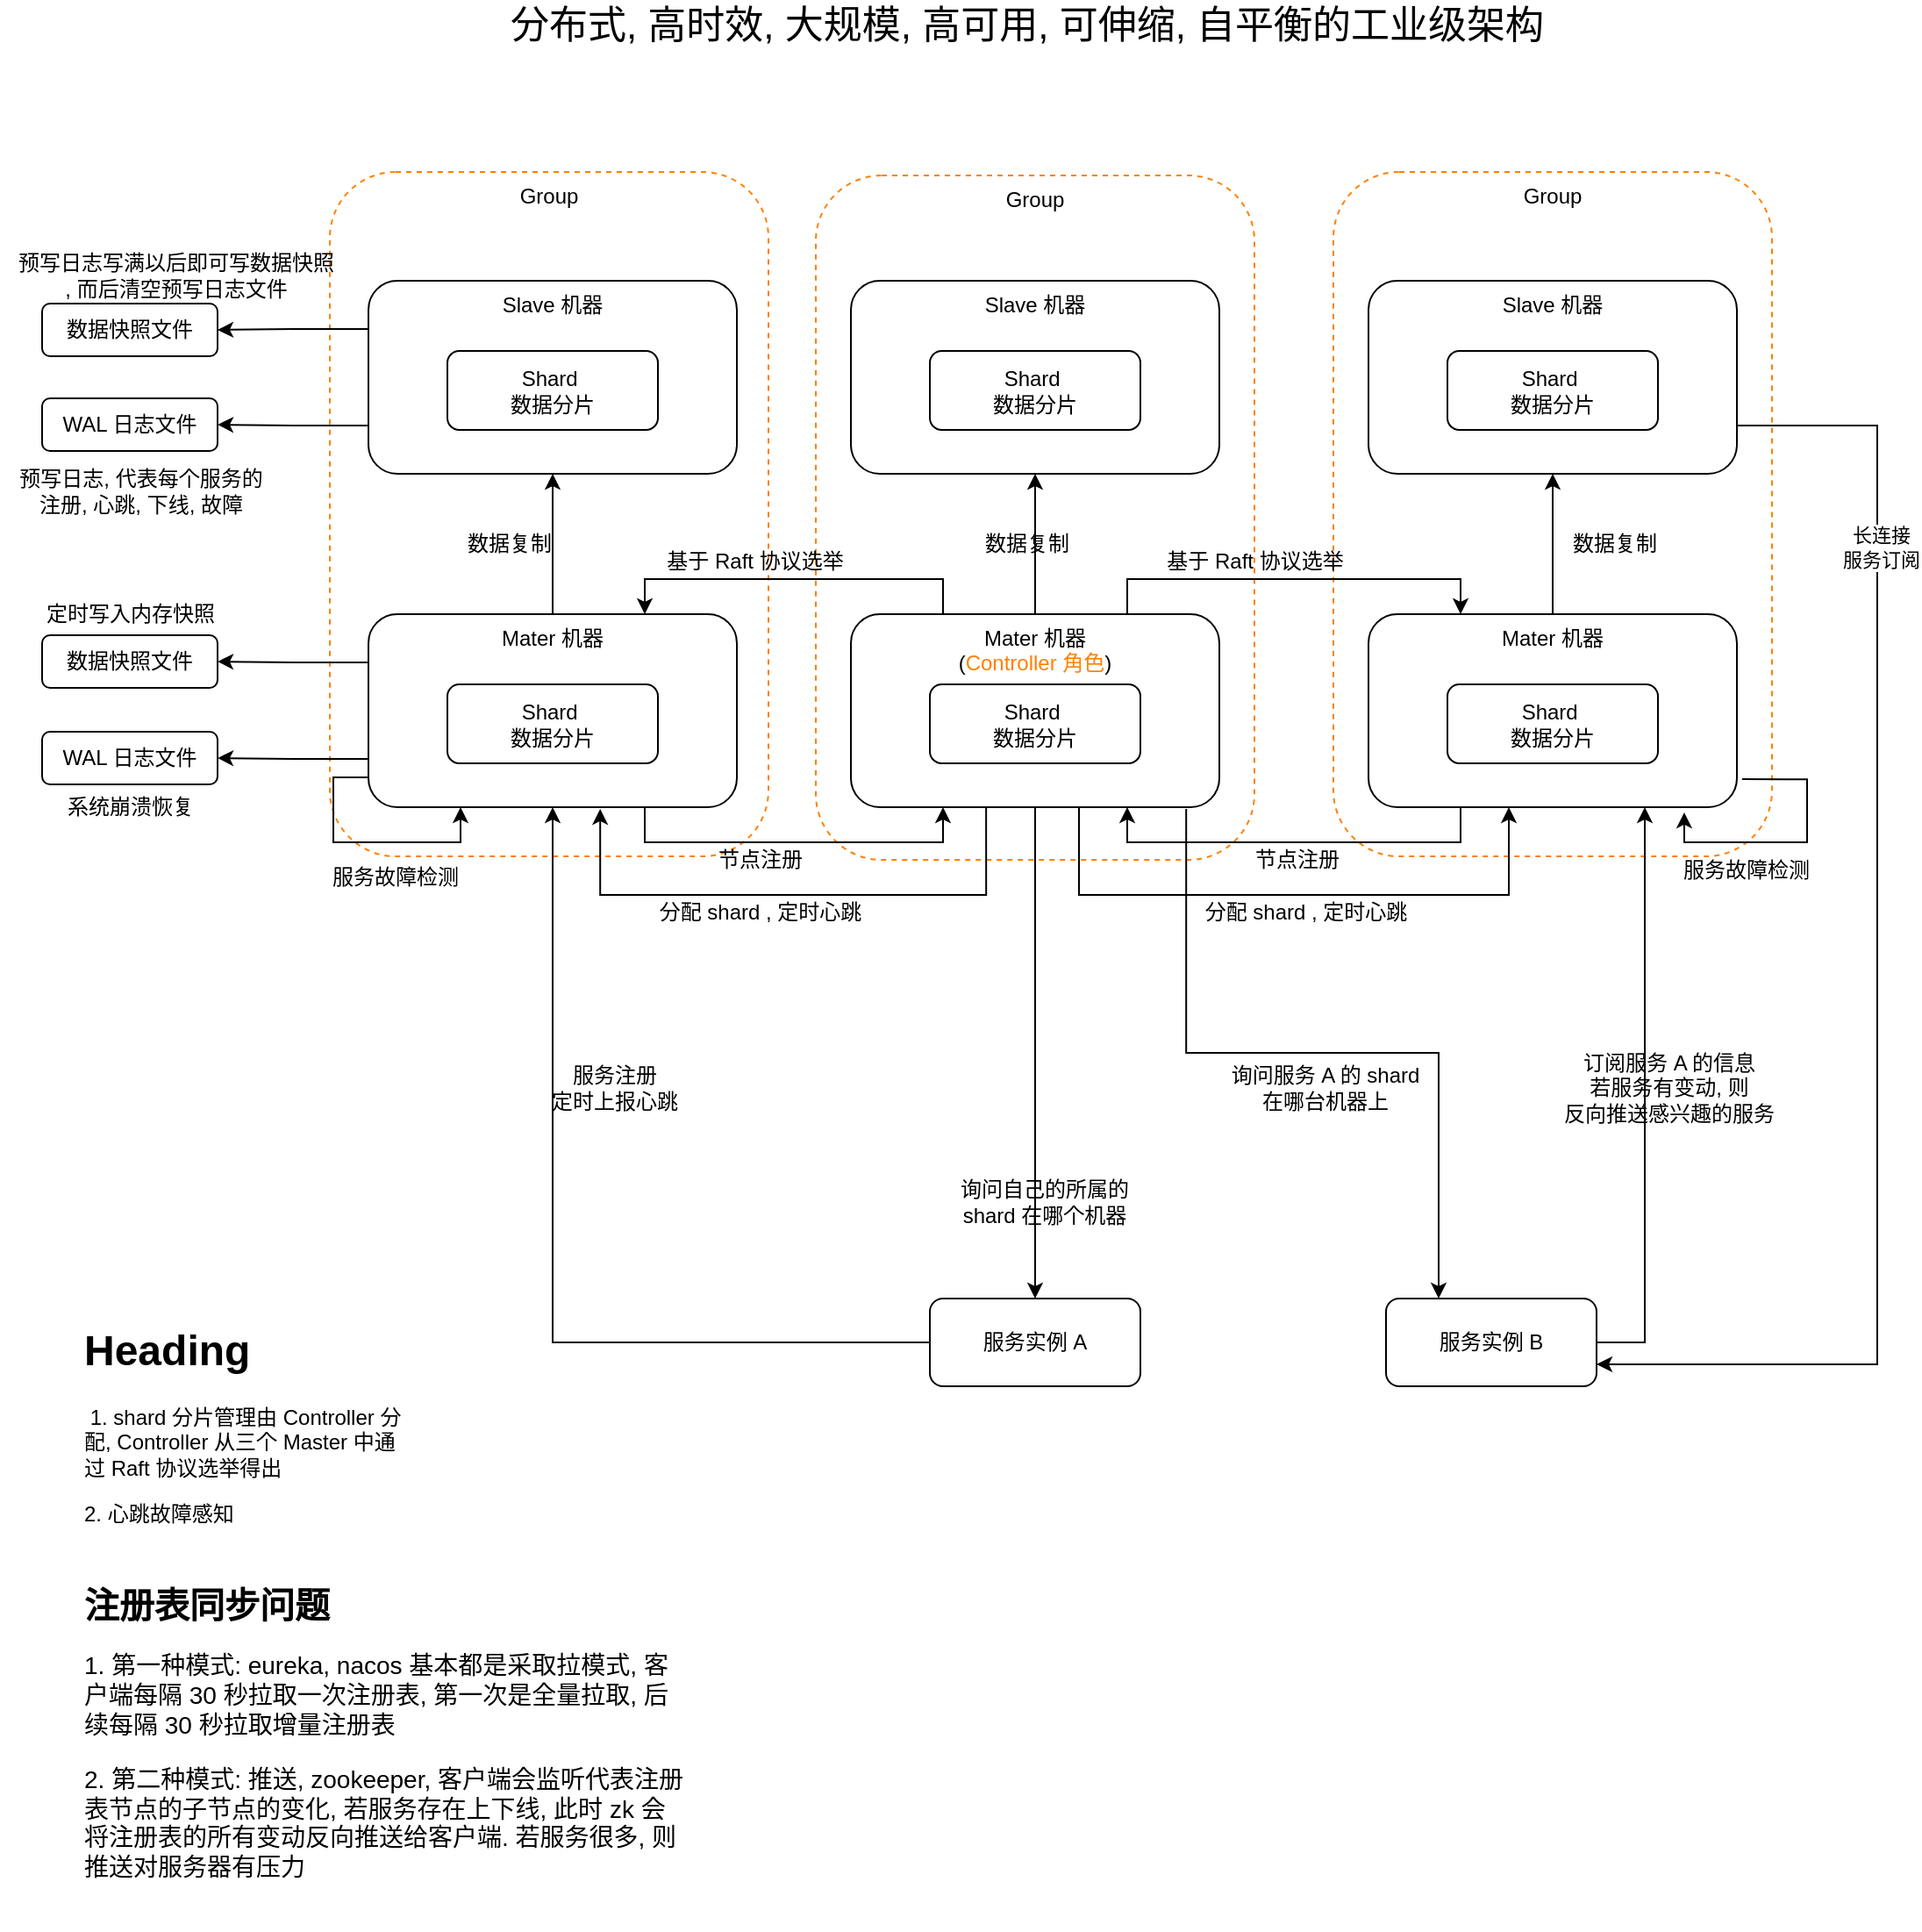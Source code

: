 <mxfile version="21.1.2" type="device" pages="2">
  <diagram id="O6fWldywMc8EjPMWapjO" name="高性能服务注册中心架构">
    <mxGraphModel dx="1418" dy="828" grid="1" gridSize="10" guides="1" tooltips="1" connect="1" arrows="1" fold="1" page="1" pageScale="1" pageWidth="850" pageHeight="1100" math="0" shadow="0">
      <root>
        <mxCell id="0" />
        <mxCell id="1" parent="0" />
        <mxCell id="zHOcSUtExslfYtkRugfd-67" value="Group" style="rounded=1;whiteSpace=wrap;html=1;verticalAlign=top;dashed=1;strokeColor=#FF8000;" parent="1" vertex="1">
          <mxGeometry x="193" y="188" width="250" height="390" as="geometry" />
        </mxCell>
        <mxCell id="zHOcSUtExslfYtkRugfd-66" value="Group" style="rounded=1;whiteSpace=wrap;html=1;verticalAlign=top;dashed=1;strokeColor=#FF8000;" parent="1" vertex="1">
          <mxGeometry x="765" y="188" width="250" height="390" as="geometry" />
        </mxCell>
        <mxCell id="zHOcSUtExslfYtkRugfd-63" value="Group" style="rounded=1;whiteSpace=wrap;html=1;verticalAlign=top;dashed=1;strokeColor=#FF8000;" parent="1" vertex="1">
          <mxGeometry x="470" y="190" width="250" height="390" as="geometry" />
        </mxCell>
        <mxCell id="zHOcSUtExslfYtkRugfd-23" style="edgeStyle=orthogonalEdgeStyle;rounded=0;orthogonalLoop=1;jettySize=auto;html=1;exitX=0;exitY=0.25;exitDx=0;exitDy=0;entryX=1;entryY=0.5;entryDx=0;entryDy=0;" parent="1" source="zHOcSUtExslfYtkRugfd-1" target="zHOcSUtExslfYtkRugfd-19" edge="1">
          <mxGeometry relative="1" as="geometry" />
        </mxCell>
        <mxCell id="zHOcSUtExslfYtkRugfd-24" style="edgeStyle=orthogonalEdgeStyle;rounded=0;orthogonalLoop=1;jettySize=auto;html=1;exitX=0;exitY=0.75;exitDx=0;exitDy=0;entryX=1;entryY=0.5;entryDx=0;entryDy=0;" parent="1" source="zHOcSUtExslfYtkRugfd-1" target="zHOcSUtExslfYtkRugfd-22" edge="1">
          <mxGeometry relative="1" as="geometry" />
        </mxCell>
        <mxCell id="zHOcSUtExslfYtkRugfd-1" value="Slave 机器" style="rounded=1;whiteSpace=wrap;html=1;verticalAlign=top;" parent="1" vertex="1">
          <mxGeometry x="215" y="250" width="210" height="110" as="geometry" />
        </mxCell>
        <mxCell id="zHOcSUtExslfYtkRugfd-2" value="Shard&amp;nbsp;&lt;br&gt;数据分片" style="rounded=1;whiteSpace=wrap;html=1;" parent="1" vertex="1">
          <mxGeometry x="260" y="290" width="120" height="45" as="geometry" />
        </mxCell>
        <mxCell id="zHOcSUtExslfYtkRugfd-5" style="edgeStyle=orthogonalEdgeStyle;rounded=0;orthogonalLoop=1;jettySize=auto;html=1;exitX=0.5;exitY=0;exitDx=0;exitDy=0;entryX=0.5;entryY=1;entryDx=0;entryDy=0;" parent="1" source="zHOcSUtExslfYtkRugfd-3" target="zHOcSUtExslfYtkRugfd-1" edge="1">
          <mxGeometry relative="1" as="geometry" />
        </mxCell>
        <mxCell id="zHOcSUtExslfYtkRugfd-25" style="edgeStyle=orthogonalEdgeStyle;rounded=0;orthogonalLoop=1;jettySize=auto;html=1;exitX=0;exitY=0.25;exitDx=0;exitDy=0;entryX=1;entryY=0.5;entryDx=0;entryDy=0;" parent="1" source="zHOcSUtExslfYtkRugfd-3" target="zHOcSUtExslfYtkRugfd-20" edge="1">
          <mxGeometry relative="1" as="geometry" />
        </mxCell>
        <mxCell id="zHOcSUtExslfYtkRugfd-26" style="edgeStyle=orthogonalEdgeStyle;rounded=0;orthogonalLoop=1;jettySize=auto;html=1;exitX=0;exitY=0.75;exitDx=0;exitDy=0;entryX=1;entryY=0.5;entryDx=0;entryDy=0;" parent="1" source="zHOcSUtExslfYtkRugfd-3" target="zHOcSUtExslfYtkRugfd-21" edge="1">
          <mxGeometry relative="1" as="geometry" />
        </mxCell>
        <mxCell id="zHOcSUtExslfYtkRugfd-41" style="edgeStyle=orthogonalEdgeStyle;rounded=0;orthogonalLoop=1;jettySize=auto;html=1;exitX=0.75;exitY=1;exitDx=0;exitDy=0;entryX=0.25;entryY=1;entryDx=0;entryDy=0;" parent="1" source="zHOcSUtExslfYtkRugfd-3" target="zHOcSUtExslfYtkRugfd-10" edge="1">
          <mxGeometry relative="1" as="geometry" />
        </mxCell>
        <mxCell id="zHOcSUtExslfYtkRugfd-3" value="Mater 机器" style="rounded=1;whiteSpace=wrap;html=1;verticalAlign=top;" parent="1" vertex="1">
          <mxGeometry x="215" y="440" width="210" height="110" as="geometry" />
        </mxCell>
        <mxCell id="zHOcSUtExslfYtkRugfd-4" value="Shard&amp;nbsp;&lt;br&gt;数据分片" style="rounded=1;whiteSpace=wrap;html=1;" parent="1" vertex="1">
          <mxGeometry x="260" y="480" width="120" height="45" as="geometry" />
        </mxCell>
        <mxCell id="zHOcSUtExslfYtkRugfd-6" value="数据复制" style="text;html=1;align=center;verticalAlign=middle;resizable=0;points=[];autosize=1;" parent="1" vertex="1">
          <mxGeometry x="265" y="390" width="60" height="20" as="geometry" />
        </mxCell>
        <mxCell id="zHOcSUtExslfYtkRugfd-7" value="Slave 机器" style="rounded=1;whiteSpace=wrap;html=1;verticalAlign=top;" parent="1" vertex="1">
          <mxGeometry x="490" y="250" width="210" height="110" as="geometry" />
        </mxCell>
        <mxCell id="zHOcSUtExslfYtkRugfd-8" value="Shard&amp;nbsp;&lt;br&gt;数据分片" style="rounded=1;whiteSpace=wrap;html=1;" parent="1" vertex="1">
          <mxGeometry x="535" y="290" width="120" height="45" as="geometry" />
        </mxCell>
        <mxCell id="zHOcSUtExslfYtkRugfd-9" style="edgeStyle=orthogonalEdgeStyle;rounded=0;orthogonalLoop=1;jettySize=auto;html=1;exitX=0.5;exitY=0;exitDx=0;exitDy=0;entryX=0.5;entryY=1;entryDx=0;entryDy=0;" parent="1" source="zHOcSUtExslfYtkRugfd-10" target="zHOcSUtExslfYtkRugfd-7" edge="1">
          <mxGeometry relative="1" as="geometry" />
        </mxCell>
        <mxCell id="zHOcSUtExslfYtkRugfd-31" style="edgeStyle=orthogonalEdgeStyle;rounded=0;orthogonalLoop=1;jettySize=auto;html=1;exitX=0.5;exitY=1;exitDx=0;exitDy=0;entryX=0.5;entryY=0;entryDx=0;entryDy=0;" parent="1" source="zHOcSUtExslfYtkRugfd-10" target="zHOcSUtExslfYtkRugfd-27" edge="1">
          <mxGeometry relative="1" as="geometry" />
        </mxCell>
        <mxCell id="zHOcSUtExslfYtkRugfd-35" style="edgeStyle=orthogonalEdgeStyle;rounded=0;orthogonalLoop=1;jettySize=auto;html=1;exitX=0.25;exitY=0;exitDx=0;exitDy=0;entryX=0.75;entryY=0;entryDx=0;entryDy=0;" parent="1" source="zHOcSUtExslfYtkRugfd-10" target="zHOcSUtExslfYtkRugfd-3" edge="1">
          <mxGeometry relative="1" as="geometry" />
        </mxCell>
        <mxCell id="zHOcSUtExslfYtkRugfd-37" style="edgeStyle=orthogonalEdgeStyle;rounded=0;orthogonalLoop=1;jettySize=auto;html=1;exitX=0.75;exitY=0;exitDx=0;exitDy=0;entryX=0.25;entryY=0;entryDx=0;entryDy=0;" parent="1" source="zHOcSUtExslfYtkRugfd-10" target="zHOcSUtExslfYtkRugfd-16" edge="1">
          <mxGeometry relative="1" as="geometry" />
        </mxCell>
        <mxCell id="zHOcSUtExslfYtkRugfd-45" style="edgeStyle=orthogonalEdgeStyle;rounded=0;orthogonalLoop=1;jettySize=auto;html=1;exitX=0.367;exitY=1;exitDx=0;exitDy=0;entryX=0.629;entryY=1.009;entryDx=0;entryDy=0;entryPerimeter=0;exitPerimeter=0;" parent="1" source="zHOcSUtExslfYtkRugfd-10" target="zHOcSUtExslfYtkRugfd-3" edge="1">
          <mxGeometry relative="1" as="geometry">
            <Array as="points">
              <mxPoint x="567" y="600" />
              <mxPoint x="347" y="600" />
            </Array>
          </mxGeometry>
        </mxCell>
        <mxCell id="zHOcSUtExslfYtkRugfd-48" style="edgeStyle=orthogonalEdgeStyle;rounded=0;orthogonalLoop=1;jettySize=auto;html=1;exitX=0.75;exitY=1;exitDx=0;exitDy=0;entryX=0.381;entryY=1;entryDx=0;entryDy=0;entryPerimeter=0;" parent="1" source="zHOcSUtExslfYtkRugfd-10" target="zHOcSUtExslfYtkRugfd-16" edge="1">
          <mxGeometry relative="1" as="geometry">
            <Array as="points">
              <mxPoint x="620" y="550" />
              <mxPoint x="620" y="600" />
              <mxPoint x="865" y="600" />
            </Array>
          </mxGeometry>
        </mxCell>
        <mxCell id="zHOcSUtExslfYtkRugfd-51" style="edgeStyle=orthogonalEdgeStyle;rounded=0;orthogonalLoop=1;jettySize=auto;html=1;exitX=0.91;exitY=1.009;exitDx=0;exitDy=0;entryX=0.25;entryY=0;entryDx=0;entryDy=0;exitPerimeter=0;" parent="1" source="zHOcSUtExslfYtkRugfd-10" target="zHOcSUtExslfYtkRugfd-49" edge="1">
          <mxGeometry relative="1" as="geometry" />
        </mxCell>
        <mxCell id="zHOcSUtExslfYtkRugfd-10" value="Mater 机器&lt;br&gt;(&lt;font color=&quot;#ff8000&quot;&gt;Controller 角色&lt;/font&gt;)" style="rounded=1;whiteSpace=wrap;html=1;verticalAlign=top;" parent="1" vertex="1">
          <mxGeometry x="490" y="440" width="210" height="110" as="geometry" />
        </mxCell>
        <mxCell id="zHOcSUtExslfYtkRugfd-11" value="Shard&amp;nbsp;&lt;br&gt;数据分片" style="rounded=1;whiteSpace=wrap;html=1;" parent="1" vertex="1">
          <mxGeometry x="535" y="480" width="120" height="45" as="geometry" />
        </mxCell>
        <mxCell id="zHOcSUtExslfYtkRugfd-12" value="数据复制" style="text;html=1;align=center;verticalAlign=middle;resizable=0;points=[];autosize=1;" parent="1" vertex="1">
          <mxGeometry x="560" y="390" width="60" height="20" as="geometry" />
        </mxCell>
        <mxCell id="zHOcSUtExslfYtkRugfd-61" style="edgeStyle=orthogonalEdgeStyle;rounded=0;orthogonalLoop=1;jettySize=auto;html=1;exitX=1;exitY=0.75;exitDx=0;exitDy=0;entryX=1;entryY=0.75;entryDx=0;entryDy=0;" parent="1" source="zHOcSUtExslfYtkRugfd-13" target="zHOcSUtExslfYtkRugfd-49" edge="1">
          <mxGeometry relative="1" as="geometry">
            <Array as="points">
              <mxPoint x="1075" y="333" />
              <mxPoint x="1075" y="868" />
            </Array>
          </mxGeometry>
        </mxCell>
        <mxCell id="zHOcSUtExslfYtkRugfd-62" value="长连接&lt;br&gt;服务订阅" style="edgeLabel;html=1;align=center;verticalAlign=middle;resizable=0;points=[];" parent="zHOcSUtExslfYtkRugfd-61" vertex="1" connectable="0">
          <mxGeometry x="-0.618" y="2" relative="1" as="geometry">
            <mxPoint y="1" as="offset" />
          </mxGeometry>
        </mxCell>
        <mxCell id="zHOcSUtExslfYtkRugfd-13" value="Slave 机器" style="rounded=1;whiteSpace=wrap;html=1;verticalAlign=top;" parent="1" vertex="1">
          <mxGeometry x="785" y="250" width="210" height="110" as="geometry" />
        </mxCell>
        <mxCell id="zHOcSUtExslfYtkRugfd-14" value="Shard&amp;nbsp;&lt;br&gt;数据分片" style="rounded=1;whiteSpace=wrap;html=1;" parent="1" vertex="1">
          <mxGeometry x="830" y="290" width="120" height="45" as="geometry" />
        </mxCell>
        <mxCell id="zHOcSUtExslfYtkRugfd-15" style="edgeStyle=orthogonalEdgeStyle;rounded=0;orthogonalLoop=1;jettySize=auto;html=1;exitX=0.5;exitY=0;exitDx=0;exitDy=0;entryX=0.5;entryY=1;entryDx=0;entryDy=0;" parent="1" source="zHOcSUtExslfYtkRugfd-16" target="zHOcSUtExslfYtkRugfd-13" edge="1">
          <mxGeometry relative="1" as="geometry" />
        </mxCell>
        <mxCell id="zHOcSUtExslfYtkRugfd-42" style="edgeStyle=orthogonalEdgeStyle;rounded=0;orthogonalLoop=1;jettySize=auto;html=1;exitX=0.25;exitY=1;exitDx=0;exitDy=0;entryX=0.75;entryY=1;entryDx=0;entryDy=0;" parent="1" source="zHOcSUtExslfYtkRugfd-16" target="zHOcSUtExslfYtkRugfd-10" edge="1">
          <mxGeometry relative="1" as="geometry" />
        </mxCell>
        <mxCell id="zHOcSUtExslfYtkRugfd-16" value="Mater 机器" style="rounded=1;whiteSpace=wrap;html=1;verticalAlign=top;" parent="1" vertex="1">
          <mxGeometry x="785" y="440" width="210" height="110" as="geometry" />
        </mxCell>
        <mxCell id="zHOcSUtExslfYtkRugfd-17" value="Shard&amp;nbsp;&lt;br&gt;数据分片" style="rounded=1;whiteSpace=wrap;html=1;" parent="1" vertex="1">
          <mxGeometry x="830" y="480" width="120" height="45" as="geometry" />
        </mxCell>
        <mxCell id="zHOcSUtExslfYtkRugfd-18" value="数据复制" style="text;html=1;align=center;verticalAlign=middle;resizable=0;points=[];autosize=1;" parent="1" vertex="1">
          <mxGeometry x="895" y="390" width="60" height="20" as="geometry" />
        </mxCell>
        <mxCell id="zHOcSUtExslfYtkRugfd-19" value="数据快照文件" style="rounded=1;whiteSpace=wrap;html=1;" parent="1" vertex="1">
          <mxGeometry x="29" y="263" width="100" height="30" as="geometry" />
        </mxCell>
        <mxCell id="zHOcSUtExslfYtkRugfd-20" value="数据快照文件" style="rounded=1;whiteSpace=wrap;html=1;" parent="1" vertex="1">
          <mxGeometry x="29" y="452" width="100" height="30" as="geometry" />
        </mxCell>
        <mxCell id="zHOcSUtExslfYtkRugfd-21" value="WAL 日志文件" style="rounded=1;whiteSpace=wrap;html=1;" parent="1" vertex="1">
          <mxGeometry x="29" y="507" width="100" height="30" as="geometry" />
        </mxCell>
        <mxCell id="zHOcSUtExslfYtkRugfd-22" value="WAL 日志文件" style="rounded=1;whiteSpace=wrap;html=1;" parent="1" vertex="1">
          <mxGeometry x="29" y="317" width="100" height="30" as="geometry" />
        </mxCell>
        <mxCell id="zHOcSUtExslfYtkRugfd-30" style="edgeStyle=orthogonalEdgeStyle;rounded=0;orthogonalLoop=1;jettySize=auto;html=1;exitX=0;exitY=0.5;exitDx=0;exitDy=0;entryX=0.5;entryY=1;entryDx=0;entryDy=0;" parent="1" source="zHOcSUtExslfYtkRugfd-27" target="zHOcSUtExslfYtkRugfd-3" edge="1">
          <mxGeometry relative="1" as="geometry" />
        </mxCell>
        <mxCell id="zHOcSUtExslfYtkRugfd-27" value="服务实例 A" style="rounded=1;whiteSpace=wrap;html=1;" parent="1" vertex="1">
          <mxGeometry x="535" y="830" width="120" height="50" as="geometry" />
        </mxCell>
        <mxCell id="zHOcSUtExslfYtkRugfd-29" value="服务注册&lt;br&gt;定时上报心跳" style="text;html=1;align=center;verticalAlign=middle;resizable=0;points=[];autosize=1;" parent="1" vertex="1">
          <mxGeometry x="310" y="695" width="90" height="30" as="geometry" />
        </mxCell>
        <mxCell id="zHOcSUtExslfYtkRugfd-32" value="询问自己的所属的 &lt;br&gt;shard 在哪个机器" style="text;html=1;align=center;verticalAlign=middle;resizable=0;points=[];autosize=1;" parent="1" vertex="1">
          <mxGeometry x="545" y="760" width="110" height="30" as="geometry" />
        </mxCell>
        <mxCell id="zHOcSUtExslfYtkRugfd-34" value="&lt;h1&gt;Heading&lt;/h1&gt;&lt;p&gt;&lt;span style=&quot;text-align: center&quot;&gt;&amp;nbsp;1. shard 分片管理由 Controller 分配, Controller 从三个 Master 中通过 Raft 协议选举得出&lt;/span&gt;&lt;br&gt;&lt;/p&gt;&lt;p&gt;&lt;span style=&quot;text-align: center&quot;&gt;2. 心跳故障感知&lt;/span&gt;&lt;/p&gt;&lt;p&gt;&lt;span style=&quot;text-align: center&quot;&gt;&lt;br&gt;&lt;/span&gt;&lt;/p&gt;" style="text;html=1;strokeColor=none;fillColor=none;spacing=5;spacingTop=-20;whiteSpace=wrap;overflow=hidden;rounded=0;" parent="1" vertex="1">
          <mxGeometry x="48" y="840" width="190" height="120" as="geometry" />
        </mxCell>
        <mxCell id="zHOcSUtExslfYtkRugfd-36" value="基于 Raft 协议选举" style="text;html=1;align=center;verticalAlign=middle;resizable=0;points=[];autosize=1;" parent="1" vertex="1">
          <mxGeometry x="375" y="400" width="120" height="20" as="geometry" />
        </mxCell>
        <mxCell id="zHOcSUtExslfYtkRugfd-38" value="基于 Raft 协议选举" style="text;html=1;align=center;verticalAlign=middle;resizable=0;points=[];autosize=1;" parent="1" vertex="1">
          <mxGeometry x="660" y="400" width="120" height="20" as="geometry" />
        </mxCell>
        <mxCell id="zHOcSUtExslfYtkRugfd-39" value="预写日志, 代表每个服务的&lt;br&gt;注册, 心跳, 下线, 故障" style="text;html=1;align=center;verticalAlign=middle;resizable=0;points=[];autosize=1;" parent="1" vertex="1">
          <mxGeometry x="10" y="355" width="150" height="30" as="geometry" />
        </mxCell>
        <mxCell id="zHOcSUtExslfYtkRugfd-40" value="系统崩溃恢复" style="text;html=1;align=center;verticalAlign=middle;resizable=0;points=[];autosize=1;" parent="1" vertex="1">
          <mxGeometry x="34" y="540" width="90" height="20" as="geometry" />
        </mxCell>
        <mxCell id="zHOcSUtExslfYtkRugfd-43" value="节点注册" style="text;html=1;align=center;verticalAlign=middle;resizable=0;points=[];autosize=1;" parent="1" vertex="1">
          <mxGeometry x="408" y="570" width="60" height="20" as="geometry" />
        </mxCell>
        <mxCell id="zHOcSUtExslfYtkRugfd-44" value="节点注册" style="text;html=1;align=center;verticalAlign=middle;resizable=0;points=[];autosize=1;" parent="1" vertex="1">
          <mxGeometry x="714" y="570" width="60" height="20" as="geometry" />
        </mxCell>
        <mxCell id="zHOcSUtExslfYtkRugfd-46" value="分配 shard , 定时心跳" style="text;html=1;align=center;verticalAlign=middle;resizable=0;points=[];autosize=1;" parent="1" vertex="1">
          <mxGeometry x="373" y="600" width="130" height="20" as="geometry" />
        </mxCell>
        <mxCell id="zHOcSUtExslfYtkRugfd-47" value="分配 shard , 定时心跳" style="text;html=1;align=center;verticalAlign=middle;resizable=0;points=[];autosize=1;" parent="1" vertex="1">
          <mxGeometry x="684" y="600" width="130" height="20" as="geometry" />
        </mxCell>
        <mxCell id="zHOcSUtExslfYtkRugfd-53" style="edgeStyle=orthogonalEdgeStyle;rounded=0;orthogonalLoop=1;jettySize=auto;html=1;exitX=1;exitY=0.5;exitDx=0;exitDy=0;entryX=0.75;entryY=1;entryDx=0;entryDy=0;" parent="1" source="zHOcSUtExslfYtkRugfd-49" target="zHOcSUtExslfYtkRugfd-16" edge="1">
          <mxGeometry relative="1" as="geometry" />
        </mxCell>
        <mxCell id="zHOcSUtExslfYtkRugfd-49" value="服务实例 B" style="rounded=1;whiteSpace=wrap;html=1;" parent="1" vertex="1">
          <mxGeometry x="795" y="830" width="120" height="50" as="geometry" />
        </mxCell>
        <mxCell id="zHOcSUtExslfYtkRugfd-50" value="&lt;h1 style=&quot;font-size: 20px&quot;&gt;注册表同步问题&lt;/h1&gt;&lt;p style=&quot;font-size: 14px&quot;&gt;&lt;font style=&quot;font-size: 14px&quot;&gt;1. 第一种模式: eureka, nacos 基本都是采取拉模式, 客户端每隔 30 秒拉取一次注册表, 第一次是全量拉取, 后续每隔 30 秒拉取增量注册表&lt;/font&gt;&lt;/p&gt;&lt;p style=&quot;font-size: 14px&quot;&gt;&lt;font style=&quot;font-size: 14px&quot;&gt;2. 第二种模式: 推送, zookeeper, 客户端会监听代表注册表节点的子节点的变化, 若服务存在上下线, 此时 zk 会将注册表的所有变动反向推送给客户端. 若服务很多, 则推送对服务器有压力&lt;/font&gt;&lt;/p&gt;" style="text;html=1;strokeColor=none;fillColor=none;spacing=5;spacingTop=-20;whiteSpace=wrap;overflow=hidden;rounded=0;" parent="1" vertex="1">
          <mxGeometry x="48" y="990" width="352" height="200" as="geometry" />
        </mxCell>
        <mxCell id="zHOcSUtExslfYtkRugfd-52" value="询问服务 A 的 shard &lt;br&gt;在哪台机器上" style="text;html=1;align=center;verticalAlign=middle;resizable=0;points=[];autosize=1;" parent="1" vertex="1">
          <mxGeometry x="700" y="695" width="120" height="30" as="geometry" />
        </mxCell>
        <mxCell id="zHOcSUtExslfYtkRugfd-54" value="订阅服务 A 的信息&lt;br&gt;若服务有变动, 则&lt;br&gt;反向推送感兴趣的服务" style="text;html=1;align=center;verticalAlign=middle;resizable=0;points=[];autosize=1;" parent="1" vertex="1">
          <mxGeometry x="886" y="685" width="140" height="50" as="geometry" />
        </mxCell>
        <mxCell id="zHOcSUtExslfYtkRugfd-55" value="定时写入内存快照" style="text;html=1;align=center;verticalAlign=middle;resizable=0;points=[];autosize=1;" parent="1" vertex="1">
          <mxGeometry x="24" y="430" width="110" height="20" as="geometry" />
        </mxCell>
        <mxCell id="zHOcSUtExslfYtkRugfd-56" value="预写日志写满以后即可写数据快照&lt;br&gt;, 而后清空预写日志文件" style="text;html=1;align=center;verticalAlign=middle;resizable=0;points=[];autosize=1;" parent="1" vertex="1">
          <mxGeometry x="5" y="232" width="200" height="30" as="geometry" />
        </mxCell>
        <mxCell id="zHOcSUtExslfYtkRugfd-57" style="edgeStyle=orthogonalEdgeStyle;rounded=0;orthogonalLoop=1;jettySize=auto;html=1;exitX=0;exitY=0.845;exitDx=0;exitDy=0;entryX=0.25;entryY=1;entryDx=0;entryDy=0;exitPerimeter=0;" parent="1" source="zHOcSUtExslfYtkRugfd-3" target="zHOcSUtExslfYtkRugfd-3" edge="1">
          <mxGeometry relative="1" as="geometry" />
        </mxCell>
        <mxCell id="zHOcSUtExslfYtkRugfd-58" value="服务故障检测" style="text;html=1;align=center;verticalAlign=middle;resizable=0;points=[];autosize=1;" parent="1" vertex="1">
          <mxGeometry x="185" y="580" width="90" height="20" as="geometry" />
        </mxCell>
        <mxCell id="zHOcSUtExslfYtkRugfd-59" value="服务故障检测" style="text;html=1;align=center;verticalAlign=middle;resizable=0;points=[];autosize=1;" parent="1" vertex="1">
          <mxGeometry x="955" y="576" width="90" height="20" as="geometry" />
        </mxCell>
        <mxCell id="zHOcSUtExslfYtkRugfd-60" style="edgeStyle=orthogonalEdgeStyle;rounded=0;orthogonalLoop=1;jettySize=auto;html=1;exitX=1.014;exitY=0.855;exitDx=0;exitDy=0;entryX=0.857;entryY=1.027;entryDx=0;entryDy=0;entryPerimeter=0;exitPerimeter=0;" parent="1" source="zHOcSUtExslfYtkRugfd-16" target="zHOcSUtExslfYtkRugfd-16" edge="1">
          <mxGeometry relative="1" as="geometry">
            <Array as="points">
              <mxPoint x="1035" y="534" />
              <mxPoint x="1035" y="570" />
              <mxPoint x="965" y="570" />
            </Array>
          </mxGeometry>
        </mxCell>
        <mxCell id="zHOcSUtExslfYtkRugfd-65" value="分布式, 高时效, 大规模, 高可用, 可伸缩, 自平衡的工业级架构" style="text;html=1;align=center;verticalAlign=middle;resizable=0;points=[];autosize=1;fontSize=22;" parent="1" vertex="1">
          <mxGeometry x="290" y="90" width="600" height="30" as="geometry" />
        </mxCell>
      </root>
    </mxGraphModel>
  </diagram>
  <diagram id="qX3WHEJXOGyP_aKT-Mg8" name="leader选举">
    <mxGraphModel dx="1418" dy="828" grid="1" gridSize="10" guides="1" tooltips="1" connect="1" arrows="1" fold="1" page="1" pageScale="1" pageWidth="827" pageHeight="1169" math="0" shadow="0">
      <root>
        <mxCell id="0" />
        <mxCell id="1" parent="0" />
        <mxCell id="uamfjOJtEM5HKrTG3oTF-26" value="ZK节点&lt;br style=&quot;font-size: 14px;&quot;&gt;（myid=1） -&amp;nbsp;leader选举逻辑" style="rounded=1;whiteSpace=wrap;html=1;fontSize=14;verticalAlign=top;fontStyle=1" vertex="1" parent="1">
          <mxGeometry x="158.75" y="450" width="369.5" height="477.5" as="geometry" />
        </mxCell>
        <mxCell id="uamfjOJtEM5HKrTG3oTF-22" value="网络通信组件" style="rounded=1;whiteSpace=wrap;html=1;verticalAlign=top;fontStyle=0" vertex="1" parent="1">
          <mxGeometry x="194" y="730" width="299" height="170" as="geometry" />
        </mxCell>
        <mxCell id="uamfjOJtEM5HKrTG3oTF-4" style="edgeStyle=orthogonalEdgeStyle;rounded=0;orthogonalLoop=1;jettySize=auto;html=1;exitX=0.75;exitY=1;exitDx=0;exitDy=0;entryX=0.25;entryY=1;entryDx=0;entryDy=0;" edge="1" parent="1" source="uamfjOJtEM5HKrTG3oTF-1" target="uamfjOJtEM5HKrTG3oTF-2">
          <mxGeometry relative="1" as="geometry">
            <Array as="points">
              <mxPoint x="230" y="340" />
              <mxPoint x="384" y="340" />
            </Array>
          </mxGeometry>
        </mxCell>
        <mxCell id="uamfjOJtEM5HKrTG3oTF-5" style="edgeStyle=orthogonalEdgeStyle;rounded=0;orthogonalLoop=1;jettySize=auto;html=1;exitX=0.25;exitY=1;exitDx=0;exitDy=0;entryX=0.75;entryY=1;entryDx=0;entryDy=0;" edge="1" parent="1" source="uamfjOJtEM5HKrTG3oTF-1" target="uamfjOJtEM5HKrTG3oTF-3">
          <mxGeometry relative="1" as="geometry">
            <Array as="points">
              <mxPoint x="170" y="380" />
              <mxPoint x="670" y="380" />
            </Array>
          </mxGeometry>
        </mxCell>
        <mxCell id="uamfjOJtEM5HKrTG3oTF-1" value="ZK节点&lt;br style=&quot;font-size: 14px;&quot;&gt;（myid=1）" style="rounded=1;whiteSpace=wrap;html=1;fontSize=14;" vertex="1" parent="1">
          <mxGeometry x="140" y="240" width="120" height="60" as="geometry" />
        </mxCell>
        <mxCell id="uamfjOJtEM5HKrTG3oTF-8" style="edgeStyle=orthogonalEdgeStyle;rounded=0;orthogonalLoop=1;jettySize=auto;html=1;exitX=0.25;exitY=0;exitDx=0;exitDy=0;entryX=0.75;entryY=0;entryDx=0;entryDy=0;" edge="1" parent="1" source="uamfjOJtEM5HKrTG3oTF-2" target="uamfjOJtEM5HKrTG3oTF-1">
          <mxGeometry relative="1" as="geometry" />
        </mxCell>
        <mxCell id="uamfjOJtEM5HKrTG3oTF-9" style="edgeStyle=orthogonalEdgeStyle;rounded=0;orthogonalLoop=1;jettySize=auto;html=1;exitX=0.75;exitY=0;exitDx=0;exitDy=0;entryX=0.25;entryY=0;entryDx=0;entryDy=0;" edge="1" parent="1" source="uamfjOJtEM5HKrTG3oTF-2" target="uamfjOJtEM5HKrTG3oTF-3">
          <mxGeometry relative="1" as="geometry" />
        </mxCell>
        <mxCell id="uamfjOJtEM5HKrTG3oTF-2" value="ZK节点&lt;br style=&quot;font-size: 14px;&quot;&gt;（myid=2）" style="rounded=1;whiteSpace=wrap;html=1;fontSize=14;" vertex="1" parent="1">
          <mxGeometry x="354" y="240" width="120" height="60" as="geometry" />
        </mxCell>
        <mxCell id="uamfjOJtEM5HKrTG3oTF-12" style="edgeStyle=orthogonalEdgeStyle;rounded=0;orthogonalLoop=1;jettySize=auto;html=1;exitX=0.25;exitY=1;exitDx=0;exitDy=0;entryX=0.75;entryY=1;entryDx=0;entryDy=0;" edge="1" parent="1" source="uamfjOJtEM5HKrTG3oTF-3" target="uamfjOJtEM5HKrTG3oTF-2">
          <mxGeometry relative="1" as="geometry">
            <Array as="points">
              <mxPoint x="610" y="340" />
              <mxPoint x="444" y="340" />
            </Array>
          </mxGeometry>
        </mxCell>
        <mxCell id="uamfjOJtEM5HKrTG3oTF-14" style="edgeStyle=orthogonalEdgeStyle;rounded=0;orthogonalLoop=1;jettySize=auto;html=1;exitX=0.75;exitY=0;exitDx=0;exitDy=0;entryX=0.25;entryY=0;entryDx=0;entryDy=0;" edge="1" parent="1" source="uamfjOJtEM5HKrTG3oTF-3" target="uamfjOJtEM5HKrTG3oTF-1">
          <mxGeometry relative="1" as="geometry">
            <Array as="points">
              <mxPoint x="670" y="170" />
              <mxPoint x="170" y="170" />
            </Array>
          </mxGeometry>
        </mxCell>
        <mxCell id="uamfjOJtEM5HKrTG3oTF-3" value="ZK节点&lt;br style=&quot;font-size: 14px;&quot;&gt;（myid=3）" style="rounded=1;whiteSpace=wrap;html=1;fontSize=14;" vertex="1" parent="1">
          <mxGeometry x="580" y="240" width="120" height="60" as="geometry" />
        </mxCell>
        <mxCell id="uamfjOJtEM5HKrTG3oTF-6" value="投票给节点1" style="text;html=1;align=center;verticalAlign=middle;resizable=0;points=[];autosize=1;strokeColor=none;fillColor=none;" vertex="1" parent="1">
          <mxGeometry x="264" y="310" width="90" height="30" as="geometry" />
        </mxCell>
        <mxCell id="uamfjOJtEM5HKrTG3oTF-7" value="投票给节点1" style="text;html=1;align=center;verticalAlign=middle;resizable=0;points=[];autosize=1;strokeColor=none;fillColor=none;" vertex="1" parent="1">
          <mxGeometry x="354" y="380" width="90" height="30" as="geometry" />
        </mxCell>
        <mxCell id="uamfjOJtEM5HKrTG3oTF-10" value="投票给节点2" style="text;html=1;align=center;verticalAlign=middle;resizable=0;points=[];autosize=1;strokeColor=none;fillColor=none;" vertex="1" parent="1">
          <mxGeometry x="240" y="190" width="90" height="30" as="geometry" />
        </mxCell>
        <mxCell id="uamfjOJtEM5HKrTG3oTF-11" value="投票给节点2" style="text;html=1;align=center;verticalAlign=middle;resizable=0;points=[];autosize=1;strokeColor=none;fillColor=none;" vertex="1" parent="1">
          <mxGeometry x="490" y="190" width="90" height="30" as="geometry" />
        </mxCell>
        <mxCell id="uamfjOJtEM5HKrTG3oTF-13" value="投票给节点3" style="text;html=1;align=center;verticalAlign=middle;resizable=0;points=[];autosize=1;strokeColor=none;fillColor=none;" vertex="1" parent="1">
          <mxGeometry x="480" y="310" width="90" height="30" as="geometry" />
        </mxCell>
        <mxCell id="uamfjOJtEM5HKrTG3oTF-15" value="投票给节点3" style="text;html=1;align=center;verticalAlign=middle;resizable=0;points=[];autosize=1;strokeColor=none;fillColor=none;" vertex="1" parent="1">
          <mxGeometry x="369" y="140" width="90" height="30" as="geometry" />
        </mxCell>
        <mxCell id="uamfjOJtEM5HKrTG3oTF-24" style="edgeStyle=orthogonalEdgeStyle;rounded=0;orthogonalLoop=1;jettySize=auto;html=1;exitX=0.5;exitY=1;exitDx=0;exitDy=0;entryX=0.5;entryY=0;entryDx=0;entryDy=0;" edge="1" parent="1" source="uamfjOJtEM5HKrTG3oTF-16" target="uamfjOJtEM5HKrTG3oTF-23">
          <mxGeometry relative="1" as="geometry" />
        </mxCell>
        <mxCell id="uamfjOJtEM5HKrTG3oTF-16" value="SendQueue&lt;br&gt;投票发送队列" style="rounded=1;whiteSpace=wrap;html=1;" vertex="1" parent="1">
          <mxGeometry x="353" y="580" width="100" height="40" as="geometry" />
        </mxCell>
        <mxCell id="uamfjOJtEM5HKrTG3oTF-21" style="edgeStyle=orthogonalEdgeStyle;rounded=0;orthogonalLoop=1;jettySize=auto;html=1;exitX=0.5;exitY=1;exitDx=0;exitDy=0;entryX=0.5;entryY=0;entryDx=0;entryDy=0;" edge="1" parent="1" source="uamfjOJtEM5HKrTG3oTF-19" target="uamfjOJtEM5HKrTG3oTF-20">
          <mxGeometry relative="1" as="geometry" />
        </mxCell>
        <mxCell id="uamfjOJtEM5HKrTG3oTF-19" value="消息发送队列" style="rounded=1;whiteSpace=wrap;html=1;" vertex="1" parent="1">
          <mxGeometry x="353" y="765" width="100" height="40" as="geometry" />
        </mxCell>
        <mxCell id="uamfjOJtEM5HKrTG3oTF-35" style="edgeStyle=orthogonalEdgeStyle;rounded=0;orthogonalLoop=1;jettySize=auto;html=1;exitX=1;exitY=0.5;exitDx=0;exitDy=0;" edge="1" parent="1" source="uamfjOJtEM5HKrTG3oTF-20">
          <mxGeometry relative="1" as="geometry">
            <mxPoint x="563" y="845" as="targetPoint" />
          </mxGeometry>
        </mxCell>
        <mxCell id="uamfjOJtEM5HKrTG3oTF-20" value="发送线程" style="rounded=1;whiteSpace=wrap;html=1;" vertex="1" parent="1">
          <mxGeometry x="353" y="825" width="100" height="40" as="geometry" />
        </mxCell>
        <mxCell id="uamfjOJtEM5HKrTG3oTF-25" style="edgeStyle=orthogonalEdgeStyle;rounded=0;orthogonalLoop=1;jettySize=auto;html=1;exitX=0.5;exitY=1;exitDx=0;exitDy=0;entryX=0.5;entryY=0;entryDx=0;entryDy=0;" edge="1" parent="1" source="uamfjOJtEM5HKrTG3oTF-23" target="uamfjOJtEM5HKrTG3oTF-19">
          <mxGeometry relative="1" as="geometry" />
        </mxCell>
        <mxCell id="uamfjOJtEM5HKrTG3oTF-23" value="选票发送线程" style="rounded=1;whiteSpace=wrap;html=1;" vertex="1" parent="1">
          <mxGeometry x="353" y="660" width="100" height="40" as="geometry" />
        </mxCell>
        <mxCell id="uamfjOJtEM5HKrTG3oTF-32" style="edgeStyle=orthogonalEdgeStyle;rounded=0;orthogonalLoop=1;jettySize=auto;html=1;exitX=0.5;exitY=0;exitDx=0;exitDy=0;entryX=0.5;entryY=1;entryDx=0;entryDy=0;" edge="1" parent="1" source="uamfjOJtEM5HKrTG3oTF-29" target="uamfjOJtEM5HKrTG3oTF-30">
          <mxGeometry relative="1" as="geometry" />
        </mxCell>
        <mxCell id="uamfjOJtEM5HKrTG3oTF-29" value="接收线程" style="rounded=1;whiteSpace=wrap;html=1;" vertex="1" parent="1">
          <mxGeometry x="230" y="825" width="100" height="40" as="geometry" />
        </mxCell>
        <mxCell id="uamfjOJtEM5HKrTG3oTF-34" style="edgeStyle=orthogonalEdgeStyle;rounded=0;orthogonalLoop=1;jettySize=auto;html=1;exitX=0.5;exitY=0;exitDx=0;exitDy=0;entryX=0.5;entryY=1;entryDx=0;entryDy=0;" edge="1" parent="1" source="uamfjOJtEM5HKrTG3oTF-30" target="uamfjOJtEM5HKrTG3oTF-33">
          <mxGeometry relative="1" as="geometry" />
        </mxCell>
        <mxCell id="uamfjOJtEM5HKrTG3oTF-30" value="消息接收队列" style="rounded=1;whiteSpace=wrap;html=1;" vertex="1" parent="1">
          <mxGeometry x="230" y="765" width="100" height="40" as="geometry" />
        </mxCell>
        <mxCell id="uamfjOJtEM5HKrTG3oTF-38" style="edgeStyle=orthogonalEdgeStyle;rounded=0;orthogonalLoop=1;jettySize=auto;html=1;exitX=0.5;exitY=0;exitDx=0;exitDy=0;entryX=0.5;entryY=1;entryDx=0;entryDy=0;" edge="1" parent="1" source="uamfjOJtEM5HKrTG3oTF-33" target="uamfjOJtEM5HKrTG3oTF-37">
          <mxGeometry relative="1" as="geometry" />
        </mxCell>
        <mxCell id="uamfjOJtEM5HKrTG3oTF-33" value="选票接收线程" style="rounded=1;whiteSpace=wrap;html=1;" vertex="1" parent="1">
          <mxGeometry x="230" y="660" width="100" height="40" as="geometry" />
        </mxCell>
        <mxCell id="uamfjOJtEM5HKrTG3oTF-36" style="edgeStyle=orthogonalEdgeStyle;rounded=0;orthogonalLoop=1;jettySize=auto;html=1;exitX=1;exitY=0.5;exitDx=0;exitDy=0;" edge="1" parent="1">
          <mxGeometry relative="1" as="geometry">
            <mxPoint x="230" y="844.5" as="targetPoint" />
            <mxPoint x="120" y="844.5" as="sourcePoint" />
          </mxGeometry>
        </mxCell>
        <mxCell id="uamfjOJtEM5HKrTG3oTF-41" style="edgeStyle=orthogonalEdgeStyle;rounded=0;orthogonalLoop=1;jettySize=auto;html=1;exitX=0.5;exitY=0;exitDx=0;exitDy=0;entryX=0.25;entryY=1;entryDx=0;entryDy=0;" edge="1" parent="1" source="uamfjOJtEM5HKrTG3oTF-37" target="uamfjOJtEM5HKrTG3oTF-39">
          <mxGeometry relative="1" as="geometry" />
        </mxCell>
        <mxCell id="uamfjOJtEM5HKrTG3oTF-37" value="选票接收队列" style="rounded=1;whiteSpace=wrap;html=1;" vertex="1" parent="1">
          <mxGeometry x="230" y="580" width="100" height="40" as="geometry" />
        </mxCell>
        <mxCell id="uamfjOJtEM5HKrTG3oTF-40" style="edgeStyle=orthogonalEdgeStyle;rounded=0;orthogonalLoop=1;jettySize=auto;html=1;exitX=0.75;exitY=1;exitDx=0;exitDy=0;entryX=0.5;entryY=0;entryDx=0;entryDy=0;" edge="1" parent="1" source="uamfjOJtEM5HKrTG3oTF-39" target="uamfjOJtEM5HKrTG3oTF-16">
          <mxGeometry relative="1" as="geometry" />
        </mxCell>
        <mxCell id="uamfjOJtEM5HKrTG3oTF-39" value="选举逻辑" style="rounded=1;whiteSpace=wrap;html=1;" vertex="1" parent="1">
          <mxGeometry x="230" y="510" width="220" height="40" as="geometry" />
        </mxCell>
      </root>
    </mxGraphModel>
  </diagram>
</mxfile>
